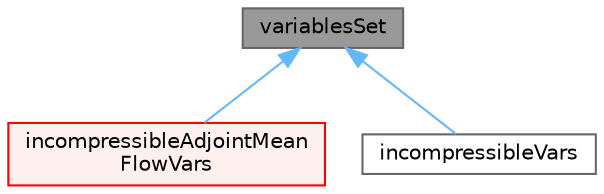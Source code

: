 digraph "variablesSet"
{
 // LATEX_PDF_SIZE
  bgcolor="transparent";
  edge [fontname=Helvetica,fontsize=10,labelfontname=Helvetica,labelfontsize=10];
  node [fontname=Helvetica,fontsize=10,shape=box,height=0.2,width=0.4];
  Node1 [id="Node000001",label="variablesSet",height=0.2,width=0.4,color="gray40", fillcolor="grey60", style="filled", fontcolor="black",tooltip="Base class for creating a set of variables."];
  Node1 -> Node2 [id="edge1_Node000001_Node000002",dir="back",color="steelblue1",style="solid",tooltip=" "];
  Node2 [id="Node000002",label="incompressibleAdjointMean\lFlowVars",height=0.2,width=0.4,color="red", fillcolor="#FFF0F0", style="filled",URL="$classFoam_1_1incompressibleAdjointMeanFlowVars.html",tooltip="Manages the adjoint mean flow fields and their mean values."];
  Node1 -> Node4 [id="edge2_Node000001_Node000004",dir="back",color="steelblue1",style="solid",tooltip=" "];
  Node4 [id="Node000004",label="incompressibleVars",height=0.2,width=0.4,color="gray40", fillcolor="white", style="filled",URL="$classFoam_1_1incompressibleVars.html",tooltip="Base class for solution control classes."];
}
